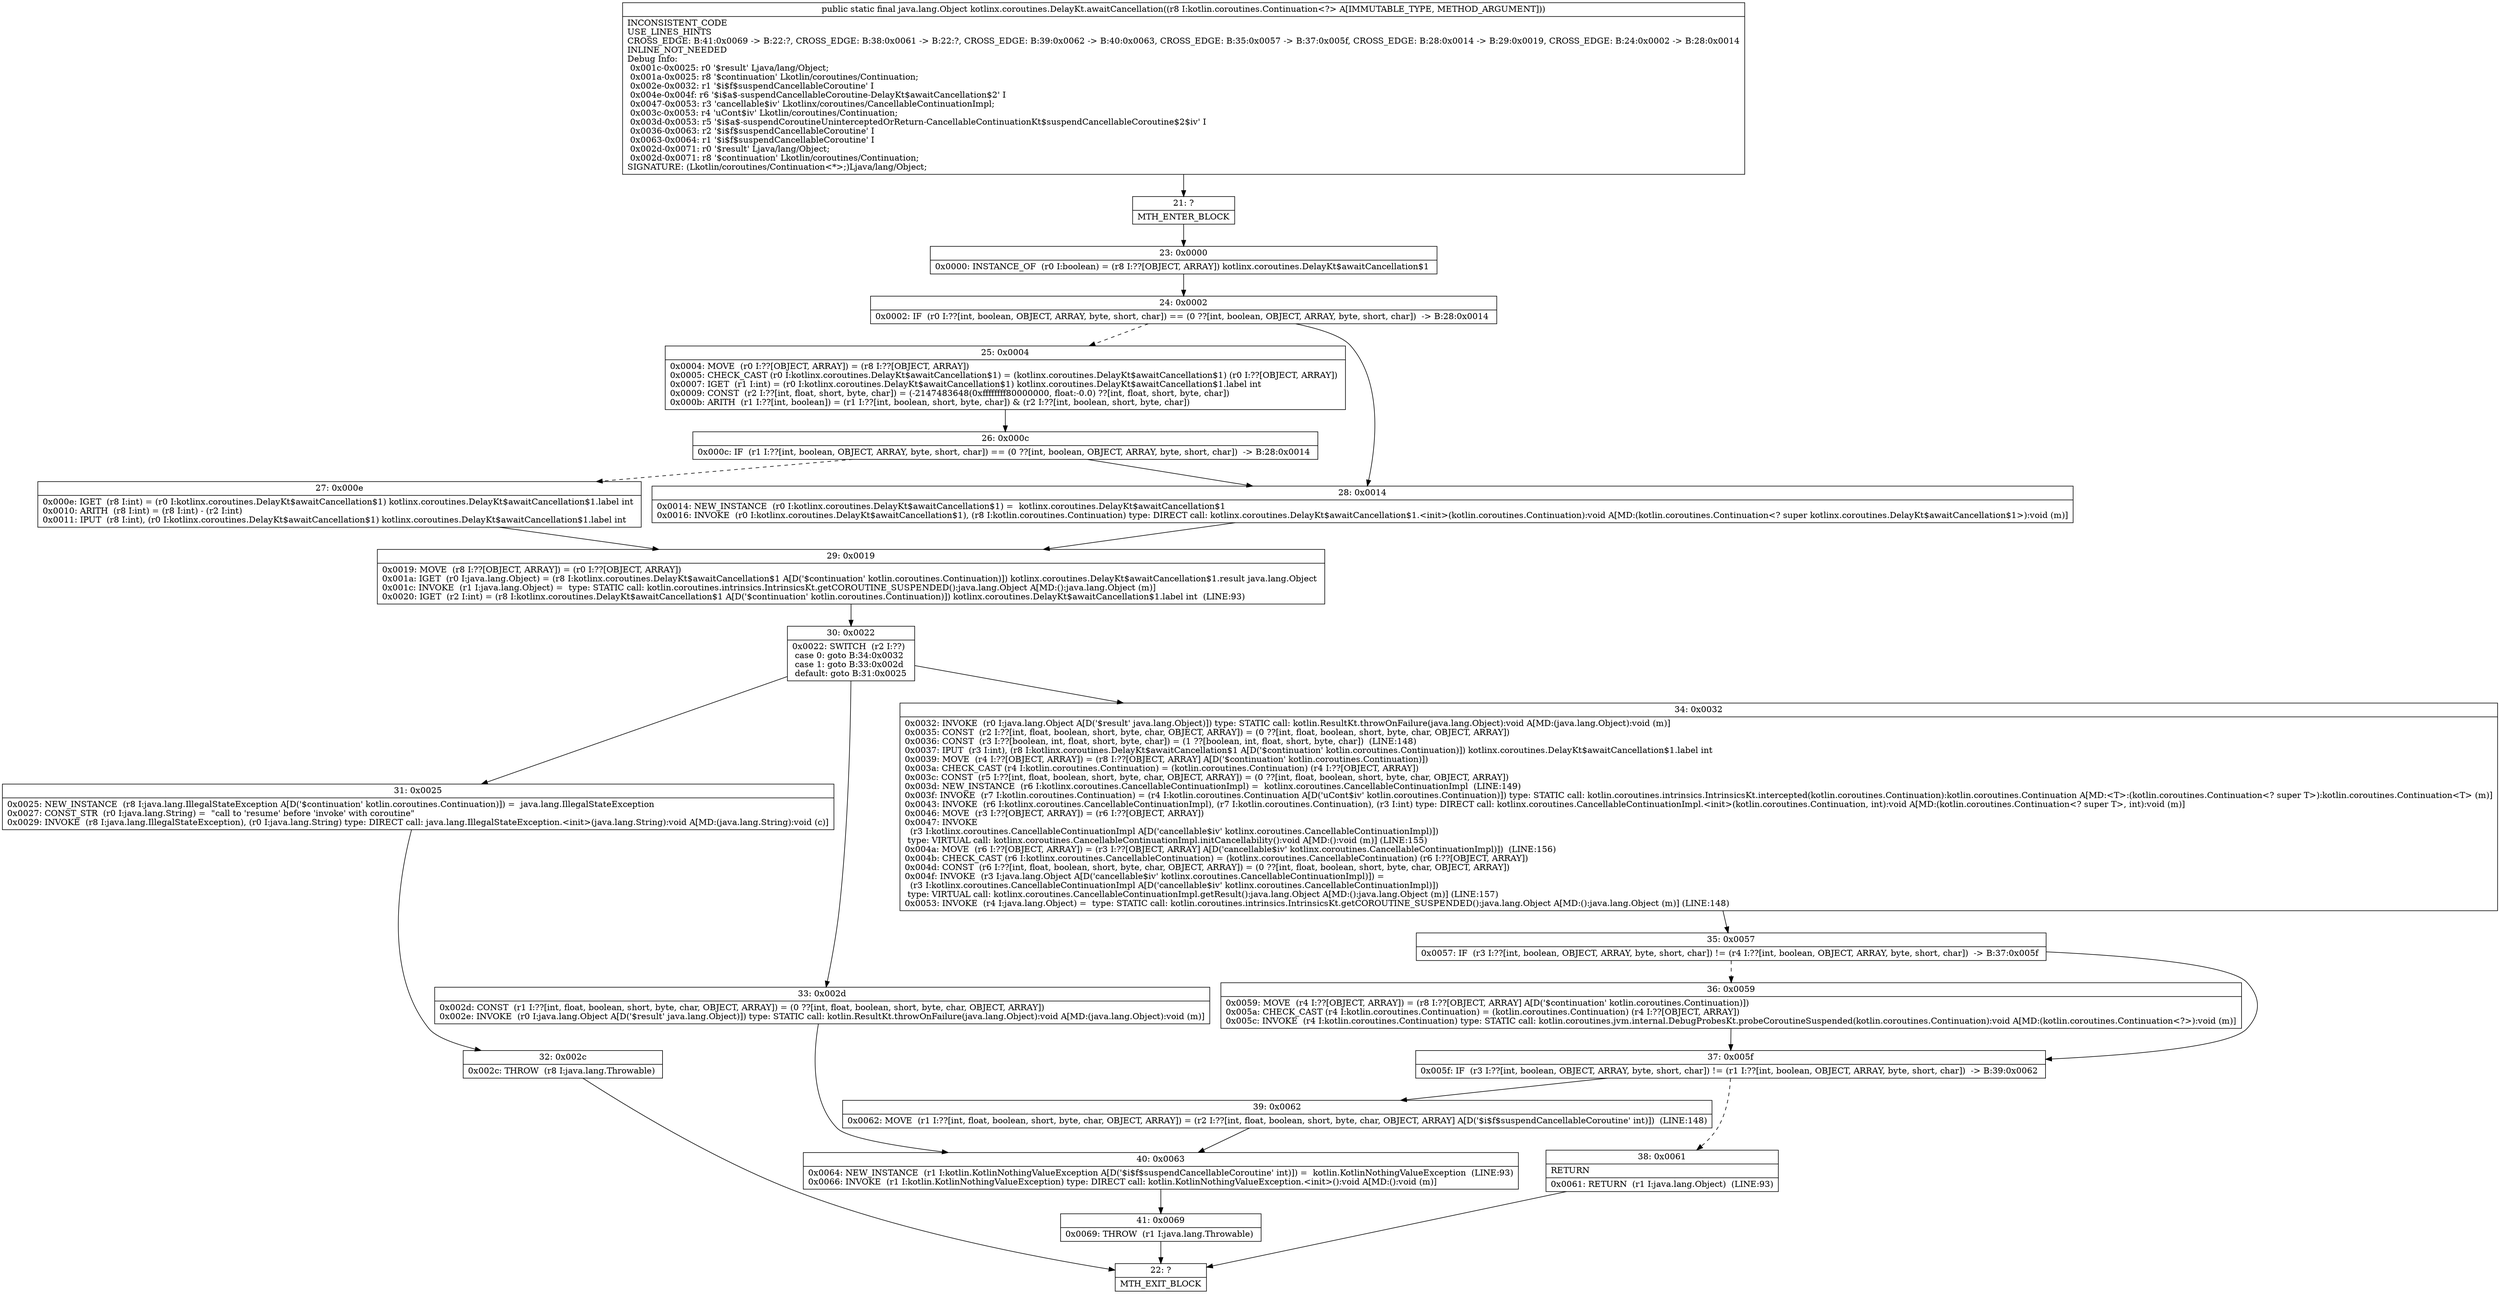 digraph "CFG forkotlinx.coroutines.DelayKt.awaitCancellation(Lkotlin\/coroutines\/Continuation;)Ljava\/lang\/Object;" {
Node_21 [shape=record,label="{21\:\ ?|MTH_ENTER_BLOCK\l}"];
Node_23 [shape=record,label="{23\:\ 0x0000|0x0000: INSTANCE_OF  (r0 I:boolean) = (r8 I:??[OBJECT, ARRAY]) kotlinx.coroutines.DelayKt$awaitCancellation$1 \l}"];
Node_24 [shape=record,label="{24\:\ 0x0002|0x0002: IF  (r0 I:??[int, boolean, OBJECT, ARRAY, byte, short, char]) == (0 ??[int, boolean, OBJECT, ARRAY, byte, short, char])  \-\> B:28:0x0014 \l}"];
Node_25 [shape=record,label="{25\:\ 0x0004|0x0004: MOVE  (r0 I:??[OBJECT, ARRAY]) = (r8 I:??[OBJECT, ARRAY]) \l0x0005: CHECK_CAST (r0 I:kotlinx.coroutines.DelayKt$awaitCancellation$1) = (kotlinx.coroutines.DelayKt$awaitCancellation$1) (r0 I:??[OBJECT, ARRAY]) \l0x0007: IGET  (r1 I:int) = (r0 I:kotlinx.coroutines.DelayKt$awaitCancellation$1) kotlinx.coroutines.DelayKt$awaitCancellation$1.label int \l0x0009: CONST  (r2 I:??[int, float, short, byte, char]) = (\-2147483648(0xffffffff80000000, float:\-0.0) ??[int, float, short, byte, char]) \l0x000b: ARITH  (r1 I:??[int, boolean]) = (r1 I:??[int, boolean, short, byte, char]) & (r2 I:??[int, boolean, short, byte, char]) \l}"];
Node_26 [shape=record,label="{26\:\ 0x000c|0x000c: IF  (r1 I:??[int, boolean, OBJECT, ARRAY, byte, short, char]) == (0 ??[int, boolean, OBJECT, ARRAY, byte, short, char])  \-\> B:28:0x0014 \l}"];
Node_27 [shape=record,label="{27\:\ 0x000e|0x000e: IGET  (r8 I:int) = (r0 I:kotlinx.coroutines.DelayKt$awaitCancellation$1) kotlinx.coroutines.DelayKt$awaitCancellation$1.label int \l0x0010: ARITH  (r8 I:int) = (r8 I:int) \- (r2 I:int) \l0x0011: IPUT  (r8 I:int), (r0 I:kotlinx.coroutines.DelayKt$awaitCancellation$1) kotlinx.coroutines.DelayKt$awaitCancellation$1.label int \l}"];
Node_29 [shape=record,label="{29\:\ 0x0019|0x0019: MOVE  (r8 I:??[OBJECT, ARRAY]) = (r0 I:??[OBJECT, ARRAY]) \l0x001a: IGET  (r0 I:java.lang.Object) = (r8 I:kotlinx.coroutines.DelayKt$awaitCancellation$1 A[D('$continuation' kotlin.coroutines.Continuation)]) kotlinx.coroutines.DelayKt$awaitCancellation$1.result java.lang.Object \l0x001c: INVOKE  (r1 I:java.lang.Object) =  type: STATIC call: kotlin.coroutines.intrinsics.IntrinsicsKt.getCOROUTINE_SUSPENDED():java.lang.Object A[MD:():java.lang.Object (m)]\l0x0020: IGET  (r2 I:int) = (r8 I:kotlinx.coroutines.DelayKt$awaitCancellation$1 A[D('$continuation' kotlin.coroutines.Continuation)]) kotlinx.coroutines.DelayKt$awaitCancellation$1.label int  (LINE:93)\l}"];
Node_30 [shape=record,label="{30\:\ 0x0022|0x0022: SWITCH  (r2 I:??)\l case 0: goto B:34:0x0032\l case 1: goto B:33:0x002d\l default: goto B:31:0x0025 \l}"];
Node_31 [shape=record,label="{31\:\ 0x0025|0x0025: NEW_INSTANCE  (r8 I:java.lang.IllegalStateException A[D('$continuation' kotlin.coroutines.Continuation)]) =  java.lang.IllegalStateException \l0x0027: CONST_STR  (r0 I:java.lang.String) =  \"call to 'resume' before 'invoke' with coroutine\" \l0x0029: INVOKE  (r8 I:java.lang.IllegalStateException), (r0 I:java.lang.String) type: DIRECT call: java.lang.IllegalStateException.\<init\>(java.lang.String):void A[MD:(java.lang.String):void (c)]\l}"];
Node_32 [shape=record,label="{32\:\ 0x002c|0x002c: THROW  (r8 I:java.lang.Throwable) \l}"];
Node_22 [shape=record,label="{22\:\ ?|MTH_EXIT_BLOCK\l}"];
Node_33 [shape=record,label="{33\:\ 0x002d|0x002d: CONST  (r1 I:??[int, float, boolean, short, byte, char, OBJECT, ARRAY]) = (0 ??[int, float, boolean, short, byte, char, OBJECT, ARRAY]) \l0x002e: INVOKE  (r0 I:java.lang.Object A[D('$result' java.lang.Object)]) type: STATIC call: kotlin.ResultKt.throwOnFailure(java.lang.Object):void A[MD:(java.lang.Object):void (m)]\l}"];
Node_40 [shape=record,label="{40\:\ 0x0063|0x0064: NEW_INSTANCE  (r1 I:kotlin.KotlinNothingValueException A[D('$i$f$suspendCancellableCoroutine' int)]) =  kotlin.KotlinNothingValueException  (LINE:93)\l0x0066: INVOKE  (r1 I:kotlin.KotlinNothingValueException) type: DIRECT call: kotlin.KotlinNothingValueException.\<init\>():void A[MD:():void (m)]\l}"];
Node_41 [shape=record,label="{41\:\ 0x0069|0x0069: THROW  (r1 I:java.lang.Throwable) \l}"];
Node_34 [shape=record,label="{34\:\ 0x0032|0x0032: INVOKE  (r0 I:java.lang.Object A[D('$result' java.lang.Object)]) type: STATIC call: kotlin.ResultKt.throwOnFailure(java.lang.Object):void A[MD:(java.lang.Object):void (m)]\l0x0035: CONST  (r2 I:??[int, float, boolean, short, byte, char, OBJECT, ARRAY]) = (0 ??[int, float, boolean, short, byte, char, OBJECT, ARRAY]) \l0x0036: CONST  (r3 I:??[boolean, int, float, short, byte, char]) = (1 ??[boolean, int, float, short, byte, char])  (LINE:148)\l0x0037: IPUT  (r3 I:int), (r8 I:kotlinx.coroutines.DelayKt$awaitCancellation$1 A[D('$continuation' kotlin.coroutines.Continuation)]) kotlinx.coroutines.DelayKt$awaitCancellation$1.label int \l0x0039: MOVE  (r4 I:??[OBJECT, ARRAY]) = (r8 I:??[OBJECT, ARRAY] A[D('$continuation' kotlin.coroutines.Continuation)]) \l0x003a: CHECK_CAST (r4 I:kotlin.coroutines.Continuation) = (kotlin.coroutines.Continuation) (r4 I:??[OBJECT, ARRAY]) \l0x003c: CONST  (r5 I:??[int, float, boolean, short, byte, char, OBJECT, ARRAY]) = (0 ??[int, float, boolean, short, byte, char, OBJECT, ARRAY]) \l0x003d: NEW_INSTANCE  (r6 I:kotlinx.coroutines.CancellableContinuationImpl) =  kotlinx.coroutines.CancellableContinuationImpl  (LINE:149)\l0x003f: INVOKE  (r7 I:kotlin.coroutines.Continuation) = (r4 I:kotlin.coroutines.Continuation A[D('uCont$iv' kotlin.coroutines.Continuation)]) type: STATIC call: kotlin.coroutines.intrinsics.IntrinsicsKt.intercepted(kotlin.coroutines.Continuation):kotlin.coroutines.Continuation A[MD:\<T\>:(kotlin.coroutines.Continuation\<? super T\>):kotlin.coroutines.Continuation\<T\> (m)]\l0x0043: INVOKE  (r6 I:kotlinx.coroutines.CancellableContinuationImpl), (r7 I:kotlin.coroutines.Continuation), (r3 I:int) type: DIRECT call: kotlinx.coroutines.CancellableContinuationImpl.\<init\>(kotlin.coroutines.Continuation, int):void A[MD:(kotlin.coroutines.Continuation\<? super T\>, int):void (m)]\l0x0046: MOVE  (r3 I:??[OBJECT, ARRAY]) = (r6 I:??[OBJECT, ARRAY]) \l0x0047: INVOKE  \l  (r3 I:kotlinx.coroutines.CancellableContinuationImpl A[D('cancellable$iv' kotlinx.coroutines.CancellableContinuationImpl)])\l type: VIRTUAL call: kotlinx.coroutines.CancellableContinuationImpl.initCancellability():void A[MD:():void (m)] (LINE:155)\l0x004a: MOVE  (r6 I:??[OBJECT, ARRAY]) = (r3 I:??[OBJECT, ARRAY] A[D('cancellable$iv' kotlinx.coroutines.CancellableContinuationImpl)])  (LINE:156)\l0x004b: CHECK_CAST (r6 I:kotlinx.coroutines.CancellableContinuation) = (kotlinx.coroutines.CancellableContinuation) (r6 I:??[OBJECT, ARRAY]) \l0x004d: CONST  (r6 I:??[int, float, boolean, short, byte, char, OBJECT, ARRAY]) = (0 ??[int, float, boolean, short, byte, char, OBJECT, ARRAY]) \l0x004f: INVOKE  (r3 I:java.lang.Object A[D('cancellable$iv' kotlinx.coroutines.CancellableContinuationImpl)]) = \l  (r3 I:kotlinx.coroutines.CancellableContinuationImpl A[D('cancellable$iv' kotlinx.coroutines.CancellableContinuationImpl)])\l type: VIRTUAL call: kotlinx.coroutines.CancellableContinuationImpl.getResult():java.lang.Object A[MD:():java.lang.Object (m)] (LINE:157)\l0x0053: INVOKE  (r4 I:java.lang.Object) =  type: STATIC call: kotlin.coroutines.intrinsics.IntrinsicsKt.getCOROUTINE_SUSPENDED():java.lang.Object A[MD:():java.lang.Object (m)] (LINE:148)\l}"];
Node_35 [shape=record,label="{35\:\ 0x0057|0x0057: IF  (r3 I:??[int, boolean, OBJECT, ARRAY, byte, short, char]) != (r4 I:??[int, boolean, OBJECT, ARRAY, byte, short, char])  \-\> B:37:0x005f \l}"];
Node_36 [shape=record,label="{36\:\ 0x0059|0x0059: MOVE  (r4 I:??[OBJECT, ARRAY]) = (r8 I:??[OBJECT, ARRAY] A[D('$continuation' kotlin.coroutines.Continuation)]) \l0x005a: CHECK_CAST (r4 I:kotlin.coroutines.Continuation) = (kotlin.coroutines.Continuation) (r4 I:??[OBJECT, ARRAY]) \l0x005c: INVOKE  (r4 I:kotlin.coroutines.Continuation) type: STATIC call: kotlin.coroutines.jvm.internal.DebugProbesKt.probeCoroutineSuspended(kotlin.coroutines.Continuation):void A[MD:(kotlin.coroutines.Continuation\<?\>):void (m)]\l}"];
Node_37 [shape=record,label="{37\:\ 0x005f|0x005f: IF  (r3 I:??[int, boolean, OBJECT, ARRAY, byte, short, char]) != (r1 I:??[int, boolean, OBJECT, ARRAY, byte, short, char])  \-\> B:39:0x0062 \l}"];
Node_38 [shape=record,label="{38\:\ 0x0061|RETURN\l|0x0061: RETURN  (r1 I:java.lang.Object)  (LINE:93)\l}"];
Node_39 [shape=record,label="{39\:\ 0x0062|0x0062: MOVE  (r1 I:??[int, float, boolean, short, byte, char, OBJECT, ARRAY]) = (r2 I:??[int, float, boolean, short, byte, char, OBJECT, ARRAY] A[D('$i$f$suspendCancellableCoroutine' int)])  (LINE:148)\l}"];
Node_28 [shape=record,label="{28\:\ 0x0014|0x0014: NEW_INSTANCE  (r0 I:kotlinx.coroutines.DelayKt$awaitCancellation$1) =  kotlinx.coroutines.DelayKt$awaitCancellation$1 \l0x0016: INVOKE  (r0 I:kotlinx.coroutines.DelayKt$awaitCancellation$1), (r8 I:kotlin.coroutines.Continuation) type: DIRECT call: kotlinx.coroutines.DelayKt$awaitCancellation$1.\<init\>(kotlin.coroutines.Continuation):void A[MD:(kotlin.coroutines.Continuation\<? super kotlinx.coroutines.DelayKt$awaitCancellation$1\>):void (m)]\l}"];
MethodNode[shape=record,label="{public static final java.lang.Object kotlinx.coroutines.DelayKt.awaitCancellation((r8 I:kotlin.coroutines.Continuation\<?\> A[IMMUTABLE_TYPE, METHOD_ARGUMENT]))  | INCONSISTENT_CODE\lUSE_LINES_HINTS\lCROSS_EDGE: B:41:0x0069 \-\> B:22:?, CROSS_EDGE: B:38:0x0061 \-\> B:22:?, CROSS_EDGE: B:39:0x0062 \-\> B:40:0x0063, CROSS_EDGE: B:35:0x0057 \-\> B:37:0x005f, CROSS_EDGE: B:28:0x0014 \-\> B:29:0x0019, CROSS_EDGE: B:24:0x0002 \-\> B:28:0x0014\lINLINE_NOT_NEEDED\lDebug Info:\l  0x001c\-0x0025: r0 '$result' Ljava\/lang\/Object;\l  0x001a\-0x0025: r8 '$continuation' Lkotlin\/coroutines\/Continuation;\l  0x002e\-0x0032: r1 '$i$f$suspendCancellableCoroutine' I\l  0x004e\-0x004f: r6 '$i$a$\-suspendCancellableCoroutine\-DelayKt$awaitCancellation$2' I\l  0x0047\-0x0053: r3 'cancellable$iv' Lkotlinx\/coroutines\/CancellableContinuationImpl;\l  0x003c\-0x0053: r4 'uCont$iv' Lkotlin\/coroutines\/Continuation;\l  0x003d\-0x0053: r5 '$i$a$\-suspendCoroutineUninterceptedOrReturn\-CancellableContinuationKt$suspendCancellableCoroutine$2$iv' I\l  0x0036\-0x0063: r2 '$i$f$suspendCancellableCoroutine' I\l  0x0063\-0x0064: r1 '$i$f$suspendCancellableCoroutine' I\l  0x002d\-0x0071: r0 '$result' Ljava\/lang\/Object;\l  0x002d\-0x0071: r8 '$continuation' Lkotlin\/coroutines\/Continuation;\lSIGNATURE: (Lkotlin\/coroutines\/Continuation\<*\>;)Ljava\/lang\/Object;\l}"];
MethodNode -> Node_21;Node_21 -> Node_23;
Node_23 -> Node_24;
Node_24 -> Node_25[style=dashed];
Node_24 -> Node_28;
Node_25 -> Node_26;
Node_26 -> Node_27[style=dashed];
Node_26 -> Node_28;
Node_27 -> Node_29;
Node_29 -> Node_30;
Node_30 -> Node_31;
Node_30 -> Node_33;
Node_30 -> Node_34;
Node_31 -> Node_32;
Node_32 -> Node_22;
Node_33 -> Node_40;
Node_40 -> Node_41;
Node_41 -> Node_22;
Node_34 -> Node_35;
Node_35 -> Node_36[style=dashed];
Node_35 -> Node_37;
Node_36 -> Node_37;
Node_37 -> Node_38[style=dashed];
Node_37 -> Node_39;
Node_38 -> Node_22;
Node_39 -> Node_40;
Node_28 -> Node_29;
}


